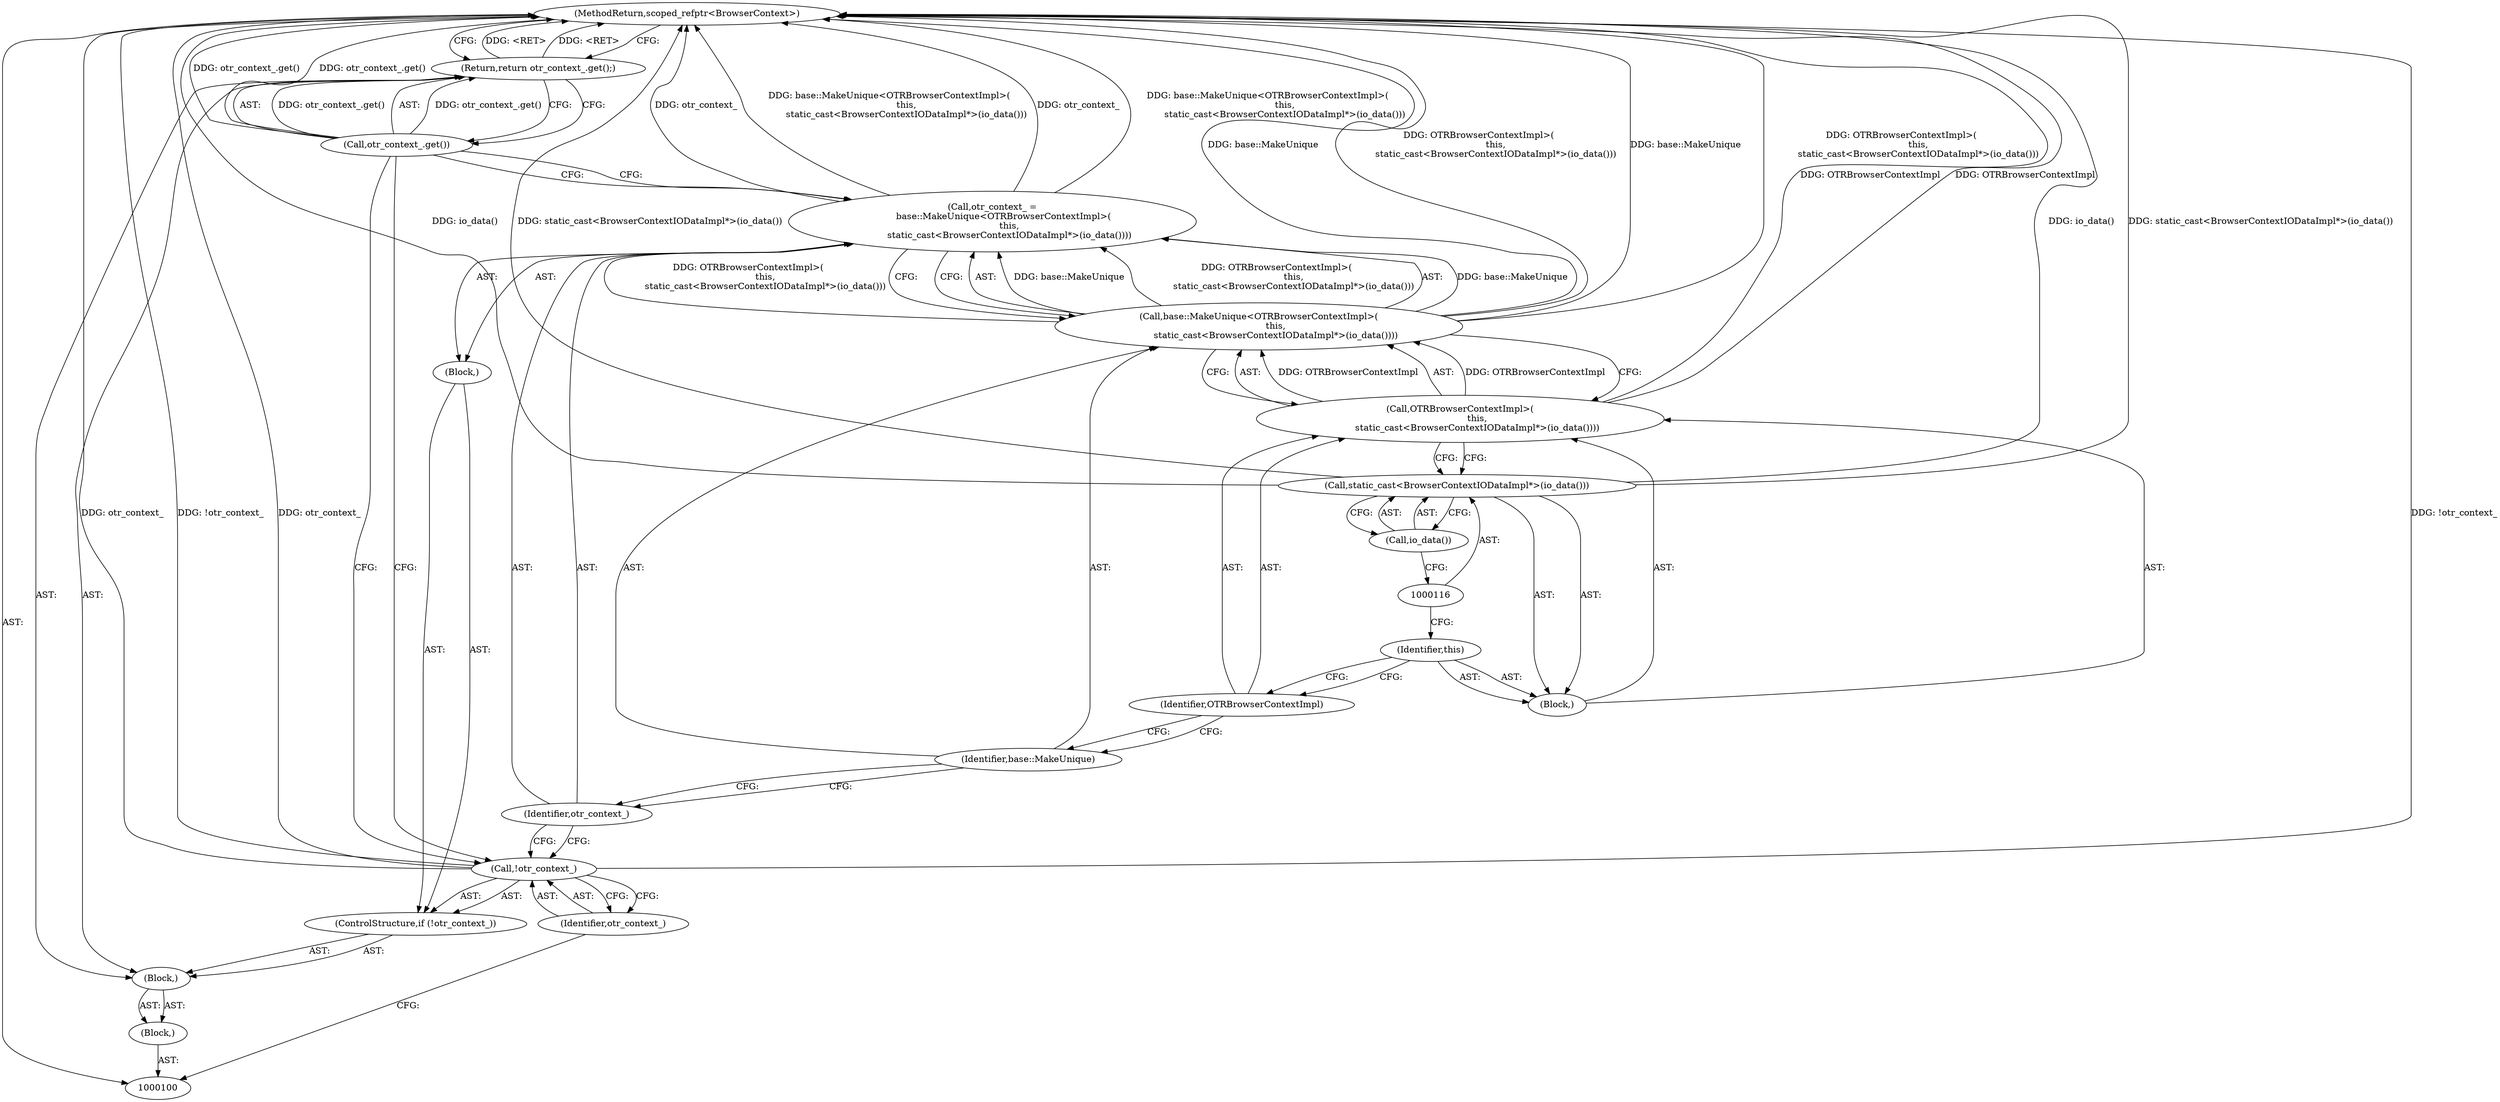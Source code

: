 digraph "0_launchpad_29014da83e5fc358d6bff0f574e9ed45e61a35ac_1" {
"1000120" [label="(MethodReturn,scoped_refptr<BrowserContext>)"];
"1000101" [label="(Block,)"];
"1000118" [label="(Return,return otr_context_.get();)"];
"1000119" [label="(Call,otr_context_.get())"];
"1000102" [label="(Block,)"];
"1000106" [label="(Block,)"];
"1000103" [label="(ControlStructure,if (!otr_context_))"];
"1000104" [label="(Call,!otr_context_)"];
"1000105" [label="(Identifier,otr_context_)"];
"1000107" [label="(Call,otr_context_ =\n        base::MakeUnique<OTRBrowserContextImpl>(\n            this,\n            static_cast<BrowserContextIODataImpl*>(io_data())))"];
"1000108" [label="(Identifier,otr_context_)"];
"1000111" [label="(Call,OTRBrowserContextImpl>(\n            this,\n            static_cast<BrowserContextIODataImpl*>(io_data())))"];
"1000112" [label="(Identifier,OTRBrowserContextImpl)"];
"1000109" [label="(Call,base::MakeUnique<OTRBrowserContextImpl>(\n            this,\n            static_cast<BrowserContextIODataImpl*>(io_data())))"];
"1000110" [label="(Identifier,base::MakeUnique)"];
"1000113" [label="(Block,)"];
"1000114" [label="(Identifier,this)"];
"1000115" [label="(Call,static_cast<BrowserContextIODataImpl*>(io_data()))"];
"1000117" [label="(Call,io_data())"];
"1000120" -> "1000100"  [label="AST: "];
"1000120" -> "1000118"  [label="CFG: "];
"1000115" -> "1000120"  [label="DDG: io_data()"];
"1000115" -> "1000120"  [label="DDG: static_cast<BrowserContextIODataImpl*>(io_data())"];
"1000107" -> "1000120"  [label="DDG: otr_context_"];
"1000107" -> "1000120"  [label="DDG: base::MakeUnique<OTRBrowserContextImpl>(\n            this,\n            static_cast<BrowserContextIODataImpl*>(io_data()))"];
"1000104" -> "1000120"  [label="DDG: !otr_context_"];
"1000104" -> "1000120"  [label="DDG: otr_context_"];
"1000111" -> "1000120"  [label="DDG: OTRBrowserContextImpl"];
"1000109" -> "1000120"  [label="DDG: base::MakeUnique"];
"1000109" -> "1000120"  [label="DDG: OTRBrowserContextImpl>(\n            this,\n            static_cast<BrowserContextIODataImpl*>(io_data()))"];
"1000119" -> "1000120"  [label="DDG: otr_context_.get()"];
"1000118" -> "1000120"  [label="DDG: <RET>"];
"1000101" -> "1000100"  [label="AST: "];
"1000102" -> "1000101"  [label="AST: "];
"1000118" -> "1000102"  [label="AST: "];
"1000118" -> "1000119"  [label="CFG: "];
"1000119" -> "1000118"  [label="AST: "];
"1000120" -> "1000118"  [label="CFG: "];
"1000118" -> "1000120"  [label="DDG: <RET>"];
"1000119" -> "1000118"  [label="DDG: otr_context_.get()"];
"1000119" -> "1000118"  [label="AST: "];
"1000119" -> "1000107"  [label="CFG: "];
"1000119" -> "1000104"  [label="CFG: "];
"1000118" -> "1000119"  [label="CFG: "];
"1000119" -> "1000120"  [label="DDG: otr_context_.get()"];
"1000119" -> "1000118"  [label="DDG: otr_context_.get()"];
"1000102" -> "1000101"  [label="AST: "];
"1000103" -> "1000102"  [label="AST: "];
"1000118" -> "1000102"  [label="AST: "];
"1000106" -> "1000103"  [label="AST: "];
"1000107" -> "1000106"  [label="AST: "];
"1000103" -> "1000102"  [label="AST: "];
"1000104" -> "1000103"  [label="AST: "];
"1000106" -> "1000103"  [label="AST: "];
"1000104" -> "1000103"  [label="AST: "];
"1000104" -> "1000105"  [label="CFG: "];
"1000105" -> "1000104"  [label="AST: "];
"1000108" -> "1000104"  [label="CFG: "];
"1000119" -> "1000104"  [label="CFG: "];
"1000104" -> "1000120"  [label="DDG: !otr_context_"];
"1000104" -> "1000120"  [label="DDG: otr_context_"];
"1000105" -> "1000104"  [label="AST: "];
"1000105" -> "1000100"  [label="CFG: "];
"1000104" -> "1000105"  [label="CFG: "];
"1000107" -> "1000106"  [label="AST: "];
"1000107" -> "1000109"  [label="CFG: "];
"1000108" -> "1000107"  [label="AST: "];
"1000109" -> "1000107"  [label="AST: "];
"1000119" -> "1000107"  [label="CFG: "];
"1000107" -> "1000120"  [label="DDG: otr_context_"];
"1000107" -> "1000120"  [label="DDG: base::MakeUnique<OTRBrowserContextImpl>(\n            this,\n            static_cast<BrowserContextIODataImpl*>(io_data()))"];
"1000109" -> "1000107"  [label="DDG: base::MakeUnique"];
"1000109" -> "1000107"  [label="DDG: OTRBrowserContextImpl>(\n            this,\n            static_cast<BrowserContextIODataImpl*>(io_data()))"];
"1000108" -> "1000107"  [label="AST: "];
"1000108" -> "1000104"  [label="CFG: "];
"1000110" -> "1000108"  [label="CFG: "];
"1000111" -> "1000109"  [label="AST: "];
"1000111" -> "1000115"  [label="CFG: "];
"1000112" -> "1000111"  [label="AST: "];
"1000113" -> "1000111"  [label="AST: "];
"1000109" -> "1000111"  [label="CFG: "];
"1000111" -> "1000120"  [label="DDG: OTRBrowserContextImpl"];
"1000111" -> "1000109"  [label="DDG: OTRBrowserContextImpl"];
"1000112" -> "1000111"  [label="AST: "];
"1000112" -> "1000110"  [label="CFG: "];
"1000114" -> "1000112"  [label="CFG: "];
"1000109" -> "1000107"  [label="AST: "];
"1000109" -> "1000111"  [label="CFG: "];
"1000110" -> "1000109"  [label="AST: "];
"1000111" -> "1000109"  [label="AST: "];
"1000107" -> "1000109"  [label="CFG: "];
"1000109" -> "1000120"  [label="DDG: base::MakeUnique"];
"1000109" -> "1000120"  [label="DDG: OTRBrowserContextImpl>(\n            this,\n            static_cast<BrowserContextIODataImpl*>(io_data()))"];
"1000109" -> "1000107"  [label="DDG: base::MakeUnique"];
"1000109" -> "1000107"  [label="DDG: OTRBrowserContextImpl>(\n            this,\n            static_cast<BrowserContextIODataImpl*>(io_data()))"];
"1000111" -> "1000109"  [label="DDG: OTRBrowserContextImpl"];
"1000110" -> "1000109"  [label="AST: "];
"1000110" -> "1000108"  [label="CFG: "];
"1000112" -> "1000110"  [label="CFG: "];
"1000113" -> "1000111"  [label="AST: "];
"1000114" -> "1000113"  [label="AST: "];
"1000115" -> "1000113"  [label="AST: "];
"1000114" -> "1000113"  [label="AST: "];
"1000114" -> "1000112"  [label="CFG: "];
"1000116" -> "1000114"  [label="CFG: "];
"1000115" -> "1000113"  [label="AST: "];
"1000115" -> "1000117"  [label="CFG: "];
"1000116" -> "1000115"  [label="AST: "];
"1000117" -> "1000115"  [label="AST: "];
"1000111" -> "1000115"  [label="CFG: "];
"1000115" -> "1000120"  [label="DDG: io_data()"];
"1000115" -> "1000120"  [label="DDG: static_cast<BrowserContextIODataImpl*>(io_data())"];
"1000117" -> "1000115"  [label="AST: "];
"1000117" -> "1000116"  [label="CFG: "];
"1000115" -> "1000117"  [label="CFG: "];
}
